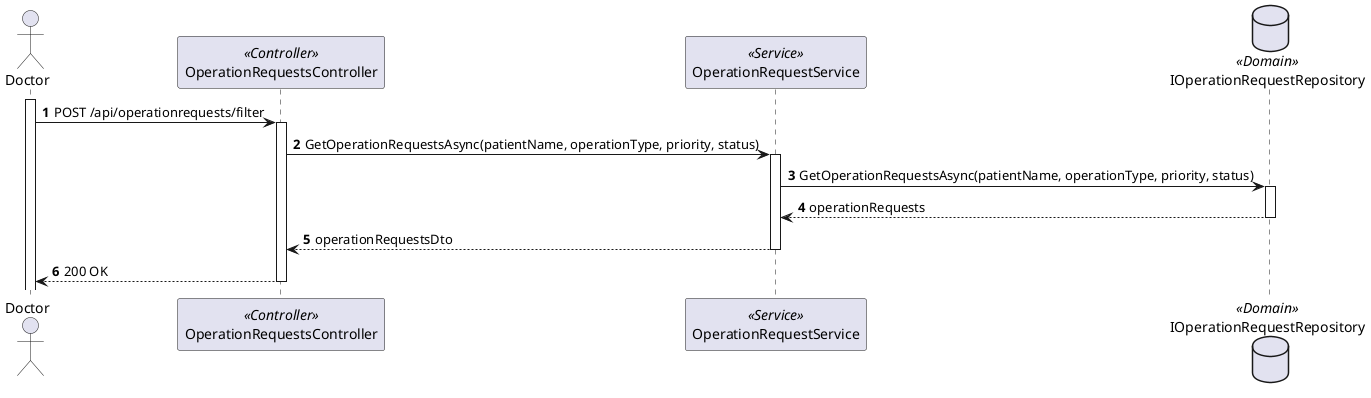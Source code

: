 @startuml level3

autonumber

actor "Doctor" as Doctor
participant "OperationRequestsController" as Controller <<Controller>>
participant "OperationRequestService" as Service <<Service>>
database "IOperationRequestRepository" as OperationRequestRepository <<Domain>>

activate Doctor
Doctor->Controller: POST /api/operationrequests/filter
    activate Controller
        Controller->Service:GetOperationRequestsAsync(patientName, operationType, priority, status)
        activate Service
                Service ->  OperationRequestRepository : GetOperationRequestsAsync(patientName, operationType, priority, status)

                activate OperationRequestRepository

                    OperationRequestRepository -->  Service : operationRequests

                deactivate OperationRequestRepository

                Service -->  Controller : operationRequestsDto
        deactivate Service
        Doctor<--Controller:200 OK
    deactivate Controller
@enduml